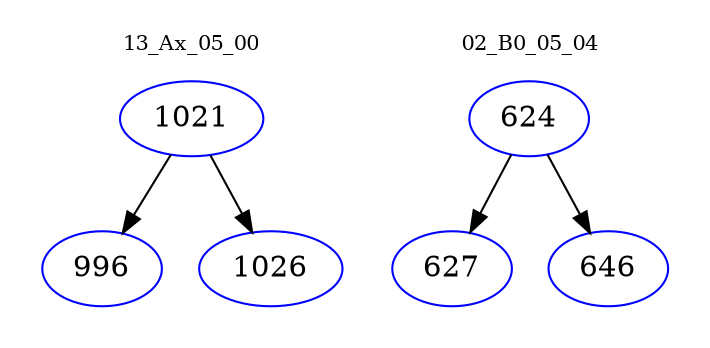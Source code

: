 digraph{
subgraph cluster_0 {
color = white
label = "13_Ax_05_00";
fontsize=10;
T0_1021 [label="1021", color="blue"]
T0_1021 -> T0_996 [color="black"]
T0_996 [label="996", color="blue"]
T0_1021 -> T0_1026 [color="black"]
T0_1026 [label="1026", color="blue"]
}
subgraph cluster_1 {
color = white
label = "02_B0_05_04";
fontsize=10;
T1_624 [label="624", color="blue"]
T1_624 -> T1_627 [color="black"]
T1_627 [label="627", color="blue"]
T1_624 -> T1_646 [color="black"]
T1_646 [label="646", color="blue"]
}
}
